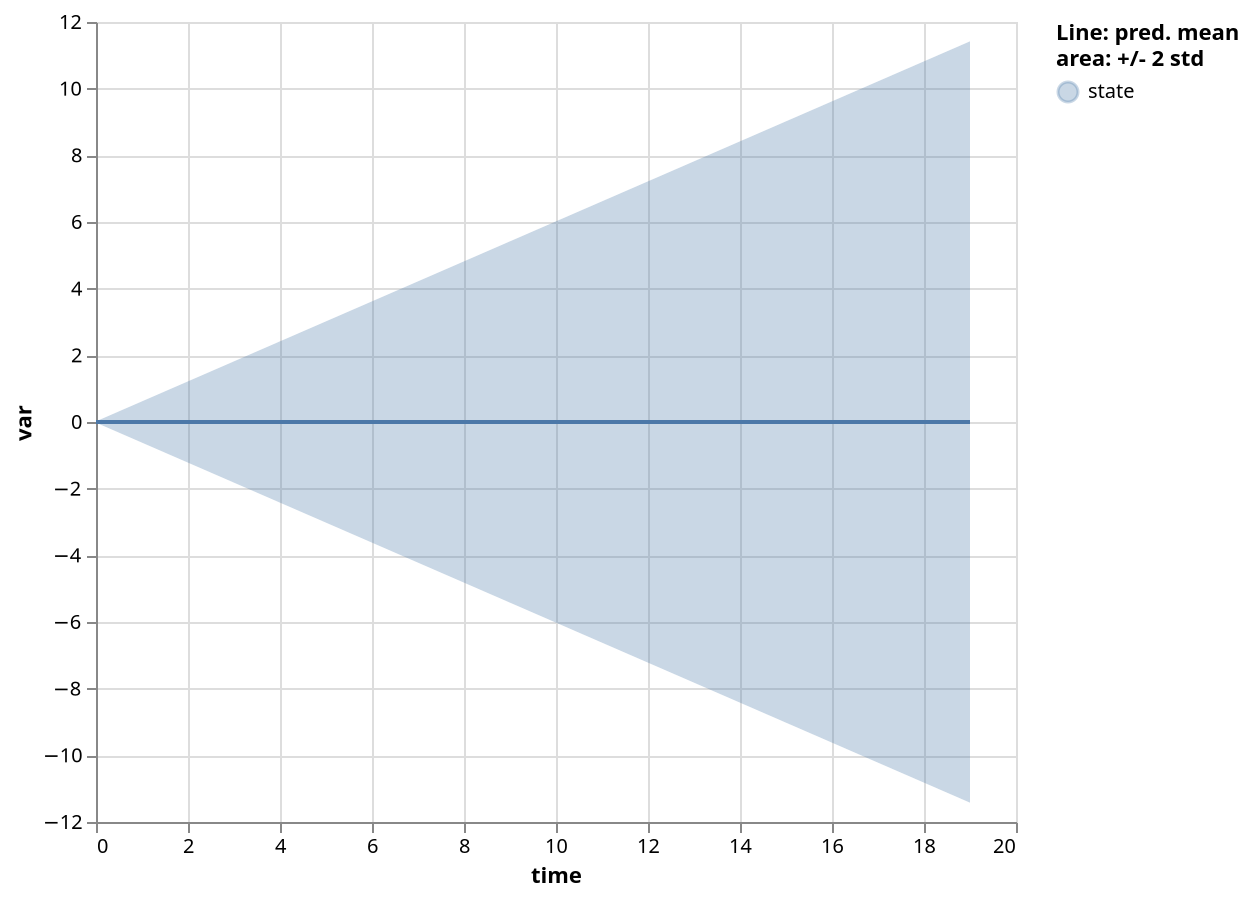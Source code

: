 {
  "$schema": "https://vega.github.io/schema/vega-lite/v5.2.0.json",
  "config": {
    "view": {
      "continuousHeight": 300,
      "continuousWidth": 400
    }
  },
  "data": {
    "name": "data-469d6e4b0867b438d05780d7644cf8b4"
  },
  "datasets": {
    "data-469d6e4b0867b438d05780d7644cf8b4": [
      {
        "err_high": 0.020020000636577606,
        "err_low": -0.020020000636577606,
        "mean": 0.0,
        "std": 0.010010000318288803,
        "time": 0,
        "variable": "state"
      },
      {
        "err_high": 0.6200400590896606,
        "err_low": -0.6200400590896606,
        "mean": 0.0,
        "std": 0.3100200295448303,
        "time": 1,
        "variable": "state"
      },
      {
        "err_high": 1.220060110092163,
        "err_low": -1.220060110092163,
        "mean": 0.0,
        "std": 0.6100300550460815,
        "time": 2,
        "variable": "state"
      },
      {
        "err_high": 1.8200801610946655,
        "err_low": -1.8200801610946655,
        "mean": 0.0,
        "std": 0.9100400805473328,
        "time": 3,
        "variable": "state"
      },
      {
        "err_high": 2.420100212097168,
        "err_low": -2.420100212097168,
        "mean": 0.0,
        "std": 1.210050106048584,
        "time": 4,
        "variable": "state"
      },
      {
        "err_high": 3.020120143890381,
        "err_low": -3.020120143890381,
        "mean": 0.0,
        "std": 1.5100600719451904,
        "time": 5,
        "variable": "state"
      },
      {
        "err_high": 3.6201400756835938,
        "err_low": -3.6201400756835938,
        "mean": 0.0,
        "std": 1.8100700378417969,
        "time": 6,
        "variable": "state"
      },
      {
        "err_high": 4.220160007476807,
        "err_low": -4.220160007476807,
        "mean": 0.0,
        "std": 2.1100800037384033,
        "time": 7,
        "variable": "state"
      },
      {
        "err_high": 4.8201799392700195,
        "err_low": -4.8201799392700195,
        "mean": 0.0,
        "std": 2.4100899696350098,
        "time": 8,
        "variable": "state"
      },
      {
        "err_high": 5.420199871063232,
        "err_low": -5.420199871063232,
        "mean": 0.0,
        "std": 2.710099935531616,
        "time": 9,
        "variable": "state"
      },
      {
        "err_high": 6.020219802856445,
        "err_low": -6.020219802856445,
        "mean": 0.0,
        "std": 3.0101099014282227,
        "time": 10,
        "variable": "state"
      },
      {
        "err_high": 6.620239734649658,
        "err_low": -6.620239734649658,
        "mean": 0.0,
        "std": 3.310119867324829,
        "time": 11,
        "variable": "state"
      },
      {
        "err_high": 7.220259666442871,
        "err_low": -7.220259666442871,
        "mean": 0.0,
        "std": 3.6101298332214355,
        "time": 12,
        "variable": "state"
      },
      {
        "err_high": 7.820279598236084,
        "err_low": -7.820279598236084,
        "mean": 0.0,
        "std": 3.910139799118042,
        "time": 13,
        "variable": "state"
      },
      {
        "err_high": 8.420299530029297,
        "err_low": -8.420299530029297,
        "mean": 0.0,
        "std": 4.210149765014648,
        "time": 14,
        "variable": "state"
      },
      {
        "err_high": 9.020319938659668,
        "err_low": -9.020319938659668,
        "mean": 0.0,
        "std": 4.510159969329834,
        "time": 15,
        "variable": "state"
      },
      {
        "err_high": 9.620340347290039,
        "err_low": -9.620340347290039,
        "mean": 0.0,
        "std": 4.8101701736450195,
        "time": 16,
        "variable": "state"
      },
      {
        "err_high": 10.22036075592041,
        "err_low": -10.22036075592041,
        "mean": 0.0,
        "std": 5.110180377960205,
        "time": 17,
        "variable": "state"
      },
      {
        "err_high": 10.820381164550781,
        "err_low": -10.820381164550781,
        "mean": 0.0,
        "std": 5.410190582275391,
        "time": 18,
        "variable": "state"
      },
      {
        "err_high": 11.420401573181152,
        "err_low": -11.420401573181152,
        "mean": 0.0,
        "std": 5.710200786590576,
        "time": 19,
        "variable": "state"
      }
    ]
  },
  "params": [
    {
      "bind": "scales",
      "name": "param_7",
      "select": {
        "encodings": [
          "x"
        ],
        "type": "interval"
      },
      "views": [
        "view_1"
      ]
    }
  ],
  "vconcat": [
    {
      "hconcat": [
        {
          "height": 400,
          "layer": [
            {
              "encoding": {
                "color": {
                  "field": "variable",
                  "legend": {
                    "title": [
                      "Line: pred. mean",
                      "area: +/- 2 std"
                    ]
                  },
                  "type": "nominal"
                },
                "x": {
                  "field": "time",
                  "type": "quantitative"
                },
                "y": {
                  "field": "err_low",
                  "scale": {
                    "zero": false
                  },
                  "title": "var",
                  "type": "quantitative"
                },
                "y2": {
                  "field": "err_high"
                }
              },
              "mark": "errorband",
              "name": "view_1"
            },
            {
              "encoding": {
                "color": {
                  "field": "variable",
                  "type": "nominal"
                },
                "x": {
                  "field": "time",
                  "type": "quantitative"
                },
                "y": {
                  "field": "mean",
                  "scale": {
                    "zero": false
                  },
                  "title": "var",
                  "type": "quantitative"
                }
              },
              "mark": "line"
            }
          ],
          "title": "",
          "width": 460
        }
      ]
    }
  ]
}